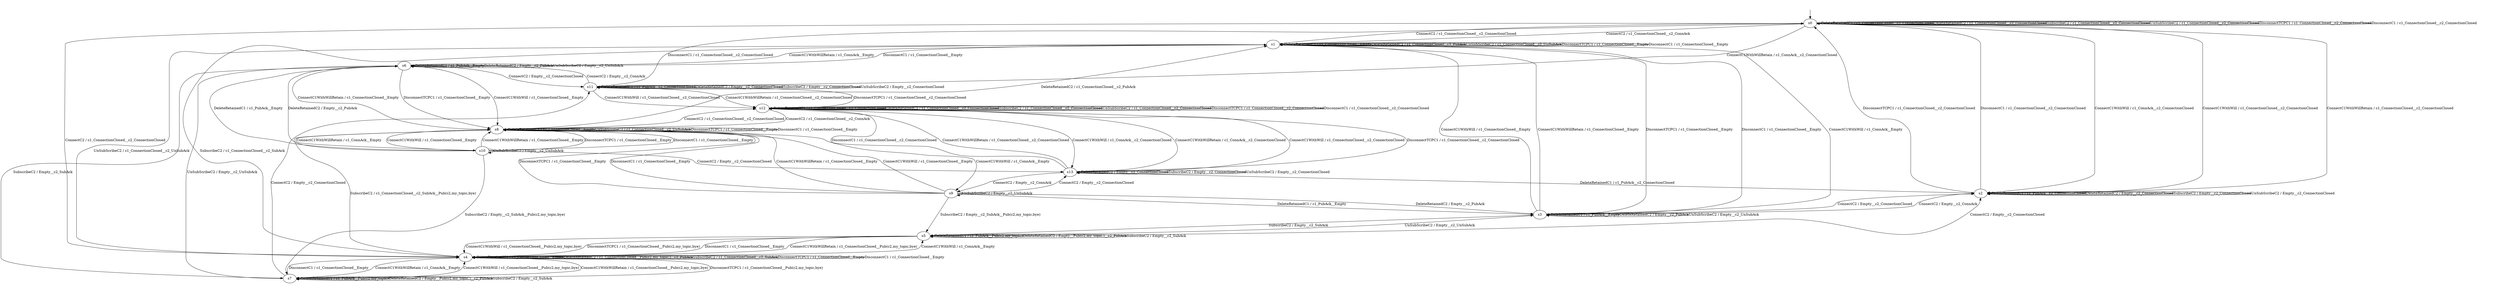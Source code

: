 digraph h3 {
s0 [label="s0"];
s1 [label="s1"];
s2 [label="s2"];
s3 [label="s3"];
s4 [label="s4"];
s5 [label="s5"];
s6 [label="s6"];
s7 [label="s7"];
s8 [label="s8"];
s9 [label="s9"];
s10 [label="s10"];
s11 [label="s11"];
s12 [label="s12"];
s13 [label="s13"];
s0 -> s1 [label="ConnectC2 / c1_ConnectionClosed__c2_ConnAck"];
s0 -> s2 [label="ConnectC1WithWill / c1_ConnAck__c2_ConnectionClosed"];
s0 -> s11 [label="ConnectC1WithWillRetain / c1_ConnAck__c2_ConnectionClosed"];
s0 -> s0 [label="DeleteRetainedC1 / c1_ConnectionClosed__c2_ConnectionClosed"];
s0 -> s0 [label="DeleteRetainedC2 / c1_ConnectionClosed__c2_ConnectionClosed"];
s0 -> s0 [label="SubscribeC2 / c1_ConnectionClosed__c2_ConnectionClosed"];
s0 -> s0 [label="UnSubScribeC2 / c1_ConnectionClosed__c2_ConnectionClosed"];
s0 -> s0 [label="DisconnectTCPC1 / c1_ConnectionClosed__c2_ConnectionClosed"];
s0 -> s0 [label="DisconnectC1 / c1_ConnectionClosed__c2_ConnectionClosed"];
s1 -> s0 [label="ConnectC2 / c1_ConnectionClosed__c2_ConnectionClosed"];
s1 -> s3 [label="ConnectC1WithWill / c1_ConnAck__Empty"];
s1 -> s6 [label="ConnectC1WithWillRetain / c1_ConnAck__Empty"];
s1 -> s1 [label="DeleteRetainedC1 / c1_ConnectionClosed__Empty"];
s1 -> s1 [label="DeleteRetainedC2 / c1_ConnectionClosed__c2_PubAck"];
s1 -> s4 [label="SubscribeC2 / c1_ConnectionClosed__c2_SubAck"];
s1 -> s1 [label="UnSubScribeC2 / c1_ConnectionClosed__c2_UnSubAck"];
s1 -> s1 [label="DisconnectTCPC1 / c1_ConnectionClosed__Empty"];
s1 -> s1 [label="DisconnectC1 / c1_ConnectionClosed__Empty"];
s2 -> s3 [label="ConnectC2 / Empty__c2_ConnAck"];
s2 -> s0 [label="ConnectC1WithWill / c1_ConnectionClosed__c2_ConnectionClosed"];
s2 -> s0 [label="ConnectC1WithWillRetain / c1_ConnectionClosed__c2_ConnectionClosed"];
s2 -> s2 [label="DeleteRetainedC1 / c1_PubAck__c2_ConnectionClosed"];
s2 -> s2 [label="DeleteRetainedC2 / Empty__c2_ConnectionClosed"];
s2 -> s2 [label="SubscribeC2 / Empty__c2_ConnectionClosed"];
s2 -> s2 [label="UnSubScribeC2 / Empty__c2_ConnectionClosed"];
s2 -> s0 [label="DisconnectTCPC1 / c1_ConnectionClosed__c2_ConnectionClosed"];
s2 -> s0 [label="DisconnectC1 / c1_ConnectionClosed__c2_ConnectionClosed"];
s3 -> s2 [label="ConnectC2 / Empty__c2_ConnectionClosed"];
s3 -> s1 [label="ConnectC1WithWill / c1_ConnectionClosed__Empty"];
s3 -> s1 [label="ConnectC1WithWillRetain / c1_ConnectionClosed__Empty"];
s3 -> s3 [label="DeleteRetainedC1 / c1_PubAck__Empty"];
s3 -> s3 [label="DeleteRetainedC2 / Empty__c2_PubAck"];
s3 -> s5 [label="SubscribeC2 / Empty__c2_SubAck"];
s3 -> s3 [label="UnSubScribeC2 / Empty__c2_UnSubAck"];
s3 -> s1 [label="DisconnectTCPC1 / c1_ConnectionClosed__Empty"];
s3 -> s1 [label="DisconnectC1 / c1_ConnectionClosed__Empty"];
s4 -> s0 [label="ConnectC2 / c1_ConnectionClosed__c2_ConnectionClosed"];
s4 -> s5 [label="ConnectC1WithWill / c1_ConnAck__Empty"];
s4 -> s7 [label="ConnectC1WithWillRetain / c1_ConnAck__Empty"];
s4 -> s4 [label="DeleteRetainedC1 / c1_ConnectionClosed__Empty"];
s4 -> s4 [label="DeleteRetainedC2 / c1_ConnectionClosed__Pub(c2,my_topic,)__c2_PubAck"];
s4 -> s4 [label="SubscribeC2 / c1_ConnectionClosed__c2_SubAck"];
s4 -> s1 [label="UnSubScribeC2 / c1_ConnectionClosed__c2_UnSubAck"];
s4 -> s4 [label="DisconnectTCPC1 / c1_ConnectionClosed__Empty"];
s4 -> s4 [label="DisconnectC1 / c1_ConnectionClosed__Empty"];
s5 -> s2 [label="ConnectC2 / Empty__c2_ConnectionClosed"];
s5 -> s4 [label="ConnectC1WithWill / c1_ConnectionClosed__Pub(c2,my_topic,bye)"];
s5 -> s4 [label="ConnectC1WithWillRetain / c1_ConnectionClosed__Pub(c2,my_topic,bye)"];
s5 -> s5 [label="DeleteRetainedC1 / c1_PubAck__Pub(c2,my_topic,)"];
s5 -> s5 [label="DeleteRetainedC2 / Empty__Pub(c2,my_topic,)__c2_PubAck"];
s5 -> s5 [label="SubscribeC2 / Empty__c2_SubAck"];
s5 -> s3 [label="UnSubScribeC2 / Empty__c2_UnSubAck"];
s5 -> s4 [label="DisconnectTCPC1 / c1_ConnectionClosed__Pub(c2,my_topic,bye)"];
s5 -> s4 [label="DisconnectC1 / c1_ConnectionClosed__Empty"];
s6 -> s11 [label="ConnectC2 / Empty__c2_ConnectionClosed"];
s6 -> s8 [label="ConnectC1WithWill / c1_ConnectionClosed__Empty"];
s6 -> s8 [label="ConnectC1WithWillRetain / c1_ConnectionClosed__Empty"];
s6 -> s6 [label="DeleteRetainedC1 / c1_PubAck__Empty"];
s6 -> s6 [label="DeleteRetainedC2 / Empty__c2_PubAck"];
s6 -> s7 [label="SubscribeC2 / Empty__c2_SubAck"];
s6 -> s6 [label="UnSubScribeC2 / Empty__c2_UnSubAck"];
s6 -> s8 [label="DisconnectTCPC1 / c1_ConnectionClosed__Empty"];
s6 -> s1 [label="DisconnectC1 / c1_ConnectionClosed__Empty"];
s7 -> s11 [label="ConnectC2 / Empty__c2_ConnectionClosed"];
s7 -> s4 [label="ConnectC1WithWill / c1_ConnectionClosed__Pub(c2,my_topic,bye)"];
s7 -> s4 [label="ConnectC1WithWillRetain / c1_ConnectionClosed__Pub(c2,my_topic,bye)"];
s7 -> s7 [label="DeleteRetainedC1 / c1_PubAck__Pub(c2,my_topic,)"];
s7 -> s7 [label="DeleteRetainedC2 / Empty__Pub(c2,my_topic,)__c2_PubAck"];
s7 -> s7 [label="SubscribeC2 / Empty__c2_SubAck"];
s7 -> s6 [label="UnSubScribeC2 / Empty__c2_UnSubAck"];
s7 -> s4 [label="DisconnectTCPC1 / c1_ConnectionClosed__Pub(c2,my_topic,bye)"];
s7 -> s4 [label="DisconnectC1 / c1_ConnectionClosed__Empty"];
s8 -> s12 [label="ConnectC2 / c1_ConnectionClosed__c2_ConnectionClosed"];
s8 -> s9 [label="ConnectC1WithWill / c1_ConnAck__Empty"];
s8 -> s10 [label="ConnectC1WithWillRetain / c1_ConnAck__Empty"];
s8 -> s8 [label="DeleteRetainedC1 / c1_ConnectionClosed__Empty"];
s8 -> s1 [label="DeleteRetainedC2 / c1_ConnectionClosed__c2_PubAck"];
s8 -> s4 [label="SubscribeC2 / c1_ConnectionClosed__c2_SubAck__Pub(c2,my_topic,bye)"];
s8 -> s8 [label="UnSubScribeC2 / c1_ConnectionClosed__c2_UnSubAck"];
s8 -> s8 [label="DisconnectTCPC1 / c1_ConnectionClosed__Empty"];
s8 -> s8 [label="DisconnectC1 / c1_ConnectionClosed__Empty"];
s9 -> s13 [label="ConnectC2 / Empty__c2_ConnectionClosed"];
s9 -> s8 [label="ConnectC1WithWill / c1_ConnectionClosed__Empty"];
s9 -> s8 [label="ConnectC1WithWillRetain / c1_ConnectionClosed__Empty"];
s9 -> s3 [label="DeleteRetainedC1 / c1_PubAck__Empty"];
s9 -> s3 [label="DeleteRetainedC2 / Empty__c2_PubAck"];
s9 -> s5 [label="SubscribeC2 / Empty__c2_SubAck__Pub(c2,my_topic,bye)"];
s9 -> s9 [label="UnSubScribeC2 / Empty__c2_UnSubAck"];
s9 -> s8 [label="DisconnectTCPC1 / c1_ConnectionClosed__Empty"];
s9 -> s8 [label="DisconnectC1 / c1_ConnectionClosed__Empty"];
s10 -> s13 [label="ConnectC2 / Empty__c2_ConnectionClosed"];
s10 -> s8 [label="ConnectC1WithWill / c1_ConnectionClosed__Empty"];
s10 -> s8 [label="ConnectC1WithWillRetain / c1_ConnectionClosed__Empty"];
s10 -> s6 [label="DeleteRetainedC1 / c1_PubAck__Empty"];
s10 -> s6 [label="DeleteRetainedC2 / Empty__c2_PubAck"];
s10 -> s7 [label="SubscribeC2 / Empty__c2_SubAck__Pub(c2,my_topic,bye)"];
s10 -> s10 [label="UnSubScribeC2 / Empty__c2_UnSubAck"];
s10 -> s8 [label="DisconnectTCPC1 / c1_ConnectionClosed__Empty"];
s10 -> s8 [label="DisconnectC1 / c1_ConnectionClosed__Empty"];
s11 -> s6 [label="ConnectC2 / Empty__c2_ConnAck"];
s11 -> s12 [label="ConnectC1WithWill / c1_ConnectionClosed__c2_ConnectionClosed"];
s11 -> s12 [label="ConnectC1WithWillRetain / c1_ConnectionClosed__c2_ConnectionClosed"];
s11 -> s11 [label="DeleteRetainedC1 / c1_PubAck__c2_ConnectionClosed"];
s11 -> s11 [label="DeleteRetainedC2 / Empty__c2_ConnectionClosed"];
s11 -> s11 [label="SubscribeC2 / Empty__c2_ConnectionClosed"];
s11 -> s11 [label="UnSubScribeC2 / Empty__c2_ConnectionClosed"];
s11 -> s12 [label="DisconnectTCPC1 / c1_ConnectionClosed__c2_ConnectionClosed"];
s11 -> s0 [label="DisconnectC1 / c1_ConnectionClosed__c2_ConnectionClosed"];
s12 -> s8 [label="ConnectC2 / c1_ConnectionClosed__c2_ConnAck"];
s12 -> s13 [label="ConnectC1WithWill / c1_ConnAck__c2_ConnectionClosed"];
s12 -> s13 [label="ConnectC1WithWillRetain / c1_ConnAck__c2_ConnectionClosed"];
s12 -> s12 [label="DeleteRetainedC1 / c1_ConnectionClosed__c2_ConnectionClosed"];
s12 -> s12 [label="DeleteRetainedC2 / c1_ConnectionClosed__c2_ConnectionClosed"];
s12 -> s12 [label="SubscribeC2 / c1_ConnectionClosed__c2_ConnectionClosed"];
s12 -> s12 [label="UnSubScribeC2 / c1_ConnectionClosed__c2_ConnectionClosed"];
s12 -> s12 [label="DisconnectTCPC1 / c1_ConnectionClosed__c2_ConnectionClosed"];
s12 -> s12 [label="DisconnectC1 / c1_ConnectionClosed__c2_ConnectionClosed"];
s13 -> s9 [label="ConnectC2 / Empty__c2_ConnAck"];
s13 -> s12 [label="ConnectC1WithWill / c1_ConnectionClosed__c2_ConnectionClosed"];
s13 -> s12 [label="ConnectC1WithWillRetain / c1_ConnectionClosed__c2_ConnectionClosed"];
s13 -> s2 [label="DeleteRetainedC1 / c1_PubAck__c2_ConnectionClosed"];
s13 -> s13 [label="DeleteRetainedC2 / Empty__c2_ConnectionClosed"];
s13 -> s13 [label="SubscribeC2 / Empty__c2_ConnectionClosed"];
s13 -> s13 [label="UnSubScribeC2 / Empty__c2_ConnectionClosed"];
s13 -> s12 [label="DisconnectTCPC1 / c1_ConnectionClosed__c2_ConnectionClosed"];
s13 -> s12 [label="DisconnectC1 / c1_ConnectionClosed__c2_ConnectionClosed"];
__start0 [shape=none, label=""];
__start0 -> s0 [label=""];
}
